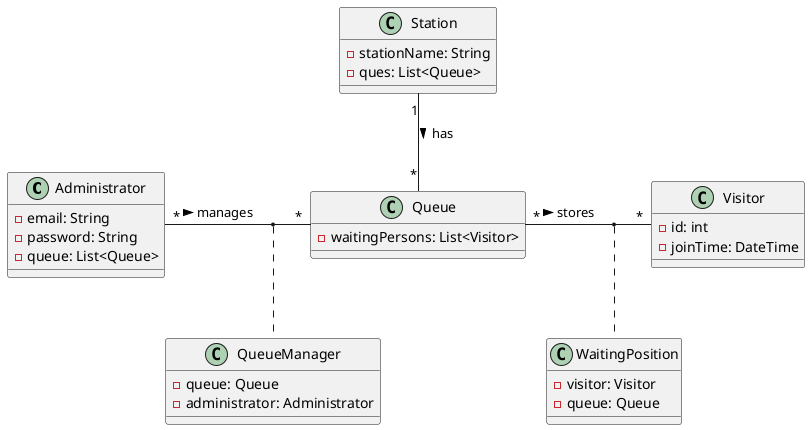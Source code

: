 @startuml

class Administrator {
    - email: String
    - password: String
    - queue: List<Queue>
}

class Station {
    - stationName: String
    - ques: List<Queue>
}

class QueueManager {
    - queue: Queue
    - administrator: Administrator
}

class Queue {
    - waitingPersons: List<Visitor>
}

class WaitingPosition {
    - visitor: Visitor
    - queue: Queue
}

class Visitor {
    - id: int
    - joinTime: DateTime
}

Administrator "*" - "*" Queue : > manages
(Administrator, Queue) .. QueueManager
Station "1" -- "*" Queue : > has
Queue "*" - "*" Visitor : > stores
(Queue, Visitor) .. WaitingPosition

@enduml